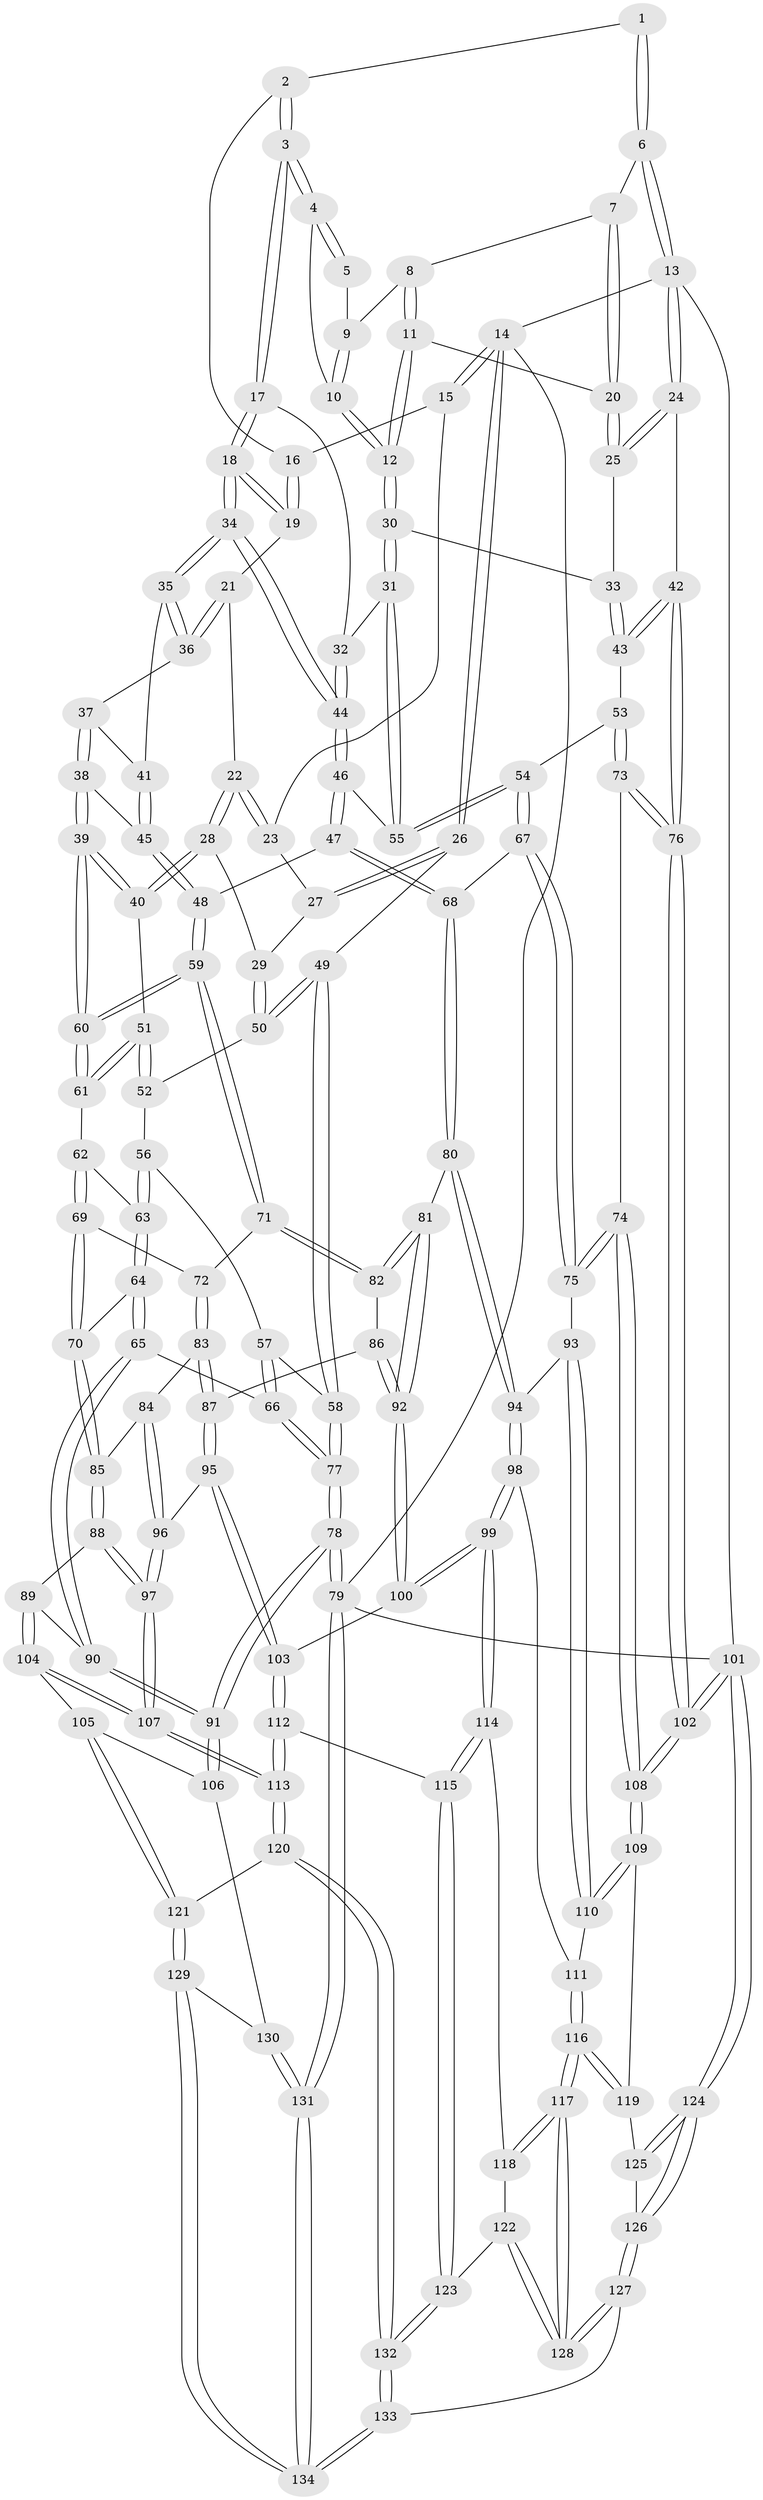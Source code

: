 // coarse degree distribution, {4: 0.4375, 5: 0.3375, 3: 0.1125, 6: 0.1125}
// Generated by graph-tools (version 1.1) at 2025/24/03/03/25 07:24:35]
// undirected, 134 vertices, 332 edges
graph export_dot {
graph [start="1"]
  node [color=gray90,style=filled];
  1 [pos="+0.8588910327564707+0"];
  2 [pos="+0.54524525435972+0"];
  3 [pos="+0.6870962742326432+0.10096420237038163"];
  4 [pos="+0.7548028097557387+0.08703194017610817"];
  5 [pos="+0.8447591135964643+0"];
  6 [pos="+1+0"];
  7 [pos="+0.9522083907038547+0.0500520976739923"];
  8 [pos="+0.8755493525916634+0.016710412244479333"];
  9 [pos="+0.8640218339856992+0"];
  10 [pos="+0.8105819263578742+0.11558077687093665"];
  11 [pos="+0.8948854712338273+0.12038248741590002"];
  12 [pos="+0.8538175442049148+0.14790076260702645"];
  13 [pos="+1+0"];
  14 [pos="+0+0"];
  15 [pos="+0.2822338980688577+0"];
  16 [pos="+0.45161261487564514+0"];
  17 [pos="+0.6456566519646851+0.15556770238325685"];
  18 [pos="+0.6142124157159788+0.18175536561447134"];
  19 [pos="+0.5113154389363664+0.07312901154651091"];
  20 [pos="+0.929004392510163+0.110340423170714"];
  21 [pos="+0.4142789377898577+0.1690425665066837"];
  22 [pos="+0.338820483734216+0.15632036005098596"];
  23 [pos="+0.2735469058883291+0"];
  24 [pos="+1+0.16066705843455048"];
  25 [pos="+1+0.1612443977276868"];
  26 [pos="+0+0.14842548764440938"];
  27 [pos="+0.16043658902247218+0.07932435887777367"];
  28 [pos="+0.30578077662143077+0.20769228854451452"];
  29 [pos="+0.15350623724897894+0.2136476092456162"];
  30 [pos="+0.8503362006971605+0.2193513869541343"];
  31 [pos="+0.842187445633599+0.23287758258205113"];
  32 [pos="+0.8030555468307302+0.22750402492742364"];
  33 [pos="+0.9499303607634806+0.2377777830034123"];
  34 [pos="+0.6139806419072718+0.1825947221485413"];
  35 [pos="+0.613459839523372+0.1828576562899095"];
  36 [pos="+0.4546175895003867+0.20883543871890461"];
  37 [pos="+0.45449380834526215+0.21747208339438567"];
  38 [pos="+0.45132082791195877+0.30532404917067407"];
  39 [pos="+0.38121164981889716+0.32904994979905605"];
  40 [pos="+0.327260040371696+0.29764139429669384"];
  41 [pos="+0.5376605109244517+0.26827848451436775"];
  42 [pos="+1+0.3889471679358277"];
  43 [pos="+1+0.38690243249625283"];
  44 [pos="+0.6490366239020434+0.26312940659542067"];
  45 [pos="+0.4925713077606294+0.32270193980445255"];
  46 [pos="+0.65707094315485+0.3042785222412944"];
  47 [pos="+0.5951730835901521+0.4127580273999154"];
  48 [pos="+0.535936894227416+0.3807639949997196"];
  49 [pos="+0+0.15177555434965626"];
  50 [pos="+0.12263415001600325+0.24358156590863106"];
  51 [pos="+0.2691178382414952+0.3440758389551187"];
  52 [pos="+0.1290111812443756+0.2703835889347143"];
  53 [pos="+0.977888041501175+0.398880413335541"];
  54 [pos="+0.8388863806041952+0.37271157733579124"];
  55 [pos="+0.828259422538187+0.3485757557192868"];
  56 [pos="+0.12375633696034471+0.3167494496827556"];
  57 [pos="+0.07641765098898085+0.3671607598610135"];
  58 [pos="+0+0.21969148198032187"];
  59 [pos="+0.39089610807337305+0.45120681858931033"];
  60 [pos="+0.3863231950323074+0.4363169047534737"];
  61 [pos="+0.2556599812793068+0.38576924331131396"];
  62 [pos="+0.23112659355077514+0.4188284555790974"];
  63 [pos="+0.16543762107169738+0.38931466357885647"];
  64 [pos="+0.10282023799857727+0.46273364027979397"];
  65 [pos="+0.0356389533035404+0.4802220241212388"];
  66 [pos="+0.030209275971153447+0.4778989031994405"];
  67 [pos="+0.7672596273066566+0.4963428795398788"];
  68 [pos="+0.6111852515684286+0.4686208085637931"];
  69 [pos="+0.23500288234453431+0.4535241681276951"];
  70 [pos="+0.21592655018918946+0.4949575506230825"];
  71 [pos="+0.3896077393269353+0.4615515141764333"];
  72 [pos="+0.36493435941436947+0.4762090866378519"];
  73 [pos="+0.9211731646211613+0.5785581769863138"];
  74 [pos="+0.8573887626001645+0.6123576975669367"];
  75 [pos="+0.804324489579005+0.580941940229299"];
  76 [pos="+1+0.6137381286484173"];
  77 [pos="+0+0.4856955555590759"];
  78 [pos="+0+0.7557861680121795"];
  79 [pos="+0+1"];
  80 [pos="+0.580420476330902+0.5128320407016078"];
  81 [pos="+0.5279169044285095+0.5303920567098915"];
  82 [pos="+0.42985451074434866+0.5004503462770814"];
  83 [pos="+0.32200753452943026+0.5512767632026928"];
  84 [pos="+0.23790143064964894+0.5523619651522245"];
  85 [pos="+0.21870454226487224+0.5456792157711164"];
  86 [pos="+0.4119482837367249+0.5603191706247767"];
  87 [pos="+0.3511115206581084+0.6042111123493991"];
  88 [pos="+0.15236587007729288+0.6079165406039475"];
  89 [pos="+0.15209151739712196+0.6079924173365814"];
  90 [pos="+0.08926236144011375+0.553336668091742"];
  91 [pos="+0+0.7501979151071148"];
  92 [pos="+0.4652905187627655+0.6458507450708728"];
  93 [pos="+0.7115567698312344+0.6510595525744433"];
  94 [pos="+0.621717909060939+0.6524459868903769"];
  95 [pos="+0.3541762019907963+0.6510946425033801"];
  96 [pos="+0.3024616354218099+0.6713533898561884"];
  97 [pos="+0.27126956366672217+0.6993244408633902"];
  98 [pos="+0.5726177126174646+0.7238617766110408"];
  99 [pos="+0.48973303411291264+0.7320158342714534"];
  100 [pos="+0.4531981695473368+0.6968835043834604"];
  101 [pos="+1+1"];
  102 [pos="+1+1"];
  103 [pos="+0.44802069900155045+0.6962187834732866"];
  104 [pos="+0.10119831604944578+0.6907816104777497"];
  105 [pos="+0.005989458865089928+0.7349651437970691"];
  106 [pos="+0+0.7508101467814018"];
  107 [pos="+0.24846111559039058+0.8027655734095789"];
  108 [pos="+0.9066455689611127+0.8141041914181816"];
  109 [pos="+0.7760820970113683+0.7991348025373552"];
  110 [pos="+0.7265062490160541+0.7390615040469763"];
  111 [pos="+0.6023303938189247+0.7560781779767318"];
  112 [pos="+0.2607260383893975+0.8328453842524718"];
  113 [pos="+0.25548143470451534+0.8336117299619566"];
  114 [pos="+0.47340616884825737+0.8000141568065342"];
  115 [pos="+0.4352711652350641+0.8541088299912122"];
  116 [pos="+0.6469647146251967+0.8547291588631303"];
  117 [pos="+0.618072445930813+0.8933660544503833"];
  118 [pos="+0.5406212991745697+0.8558388233356801"];
  119 [pos="+0.6709082780262681+0.8528336297687933"];
  120 [pos="+0.2317204361773806+0.8769990802456191"];
  121 [pos="+0.2255354669945924+0.8822674959156553"];
  122 [pos="+0.4986176369786613+0.9246117649444715"];
  123 [pos="+0.4502005866182048+0.9313562690301251"];
  124 [pos="+1+1"];
  125 [pos="+0.6985700200796624+0.8844752184434262"];
  126 [pos="+0.746133973356197+1"];
  127 [pos="+0.6660480571096973+1"];
  128 [pos="+0.6091791651849335+0.9276915632015647"];
  129 [pos="+0.20176165386577566+0.9156760281578182"];
  130 [pos="+0.0635483947285701+0.8645392088777082"];
  131 [pos="+0+1"];
  132 [pos="+0.4246925697222395+1"];
  133 [pos="+0.45183537322758704+1"];
  134 [pos="+0.05039100274157688+1"];
  1 -- 2;
  1 -- 6;
  1 -- 6;
  2 -- 3;
  2 -- 3;
  2 -- 16;
  3 -- 4;
  3 -- 4;
  3 -- 17;
  3 -- 17;
  4 -- 5;
  4 -- 5;
  4 -- 10;
  5 -- 9;
  6 -- 7;
  6 -- 13;
  6 -- 13;
  7 -- 8;
  7 -- 20;
  7 -- 20;
  8 -- 9;
  8 -- 11;
  8 -- 11;
  9 -- 10;
  9 -- 10;
  10 -- 12;
  10 -- 12;
  11 -- 12;
  11 -- 12;
  11 -- 20;
  12 -- 30;
  12 -- 30;
  13 -- 14;
  13 -- 24;
  13 -- 24;
  13 -- 101;
  14 -- 15;
  14 -- 15;
  14 -- 26;
  14 -- 26;
  14 -- 79;
  15 -- 16;
  15 -- 23;
  16 -- 19;
  16 -- 19;
  17 -- 18;
  17 -- 18;
  17 -- 32;
  18 -- 19;
  18 -- 19;
  18 -- 34;
  18 -- 34;
  19 -- 21;
  20 -- 25;
  20 -- 25;
  21 -- 22;
  21 -- 36;
  21 -- 36;
  22 -- 23;
  22 -- 23;
  22 -- 28;
  22 -- 28;
  23 -- 27;
  24 -- 25;
  24 -- 25;
  24 -- 42;
  25 -- 33;
  26 -- 27;
  26 -- 27;
  26 -- 49;
  27 -- 29;
  28 -- 29;
  28 -- 40;
  28 -- 40;
  29 -- 50;
  29 -- 50;
  30 -- 31;
  30 -- 31;
  30 -- 33;
  31 -- 32;
  31 -- 55;
  31 -- 55;
  32 -- 44;
  32 -- 44;
  33 -- 43;
  33 -- 43;
  34 -- 35;
  34 -- 35;
  34 -- 44;
  34 -- 44;
  35 -- 36;
  35 -- 36;
  35 -- 41;
  36 -- 37;
  37 -- 38;
  37 -- 38;
  37 -- 41;
  38 -- 39;
  38 -- 39;
  38 -- 45;
  39 -- 40;
  39 -- 40;
  39 -- 60;
  39 -- 60;
  40 -- 51;
  41 -- 45;
  41 -- 45;
  42 -- 43;
  42 -- 43;
  42 -- 76;
  42 -- 76;
  43 -- 53;
  44 -- 46;
  44 -- 46;
  45 -- 48;
  45 -- 48;
  46 -- 47;
  46 -- 47;
  46 -- 55;
  47 -- 48;
  47 -- 68;
  47 -- 68;
  48 -- 59;
  48 -- 59;
  49 -- 50;
  49 -- 50;
  49 -- 58;
  49 -- 58;
  50 -- 52;
  51 -- 52;
  51 -- 52;
  51 -- 61;
  51 -- 61;
  52 -- 56;
  53 -- 54;
  53 -- 73;
  53 -- 73;
  54 -- 55;
  54 -- 55;
  54 -- 67;
  54 -- 67;
  56 -- 57;
  56 -- 63;
  56 -- 63;
  57 -- 58;
  57 -- 66;
  57 -- 66;
  58 -- 77;
  58 -- 77;
  59 -- 60;
  59 -- 60;
  59 -- 71;
  59 -- 71;
  60 -- 61;
  60 -- 61;
  61 -- 62;
  62 -- 63;
  62 -- 69;
  62 -- 69;
  63 -- 64;
  63 -- 64;
  64 -- 65;
  64 -- 65;
  64 -- 70;
  65 -- 66;
  65 -- 90;
  65 -- 90;
  66 -- 77;
  66 -- 77;
  67 -- 68;
  67 -- 75;
  67 -- 75;
  68 -- 80;
  68 -- 80;
  69 -- 70;
  69 -- 70;
  69 -- 72;
  70 -- 85;
  70 -- 85;
  71 -- 72;
  71 -- 82;
  71 -- 82;
  72 -- 83;
  72 -- 83;
  73 -- 74;
  73 -- 76;
  73 -- 76;
  74 -- 75;
  74 -- 75;
  74 -- 108;
  74 -- 108;
  75 -- 93;
  76 -- 102;
  76 -- 102;
  77 -- 78;
  77 -- 78;
  78 -- 79;
  78 -- 79;
  78 -- 91;
  78 -- 91;
  79 -- 131;
  79 -- 131;
  79 -- 101;
  80 -- 81;
  80 -- 94;
  80 -- 94;
  81 -- 82;
  81 -- 82;
  81 -- 92;
  81 -- 92;
  82 -- 86;
  83 -- 84;
  83 -- 87;
  83 -- 87;
  84 -- 85;
  84 -- 96;
  84 -- 96;
  85 -- 88;
  85 -- 88;
  86 -- 87;
  86 -- 92;
  86 -- 92;
  87 -- 95;
  87 -- 95;
  88 -- 89;
  88 -- 97;
  88 -- 97;
  89 -- 90;
  89 -- 104;
  89 -- 104;
  90 -- 91;
  90 -- 91;
  91 -- 106;
  91 -- 106;
  92 -- 100;
  92 -- 100;
  93 -- 94;
  93 -- 110;
  93 -- 110;
  94 -- 98;
  94 -- 98;
  95 -- 96;
  95 -- 103;
  95 -- 103;
  96 -- 97;
  96 -- 97;
  97 -- 107;
  97 -- 107;
  98 -- 99;
  98 -- 99;
  98 -- 111;
  99 -- 100;
  99 -- 100;
  99 -- 114;
  99 -- 114;
  100 -- 103;
  101 -- 102;
  101 -- 102;
  101 -- 124;
  101 -- 124;
  102 -- 108;
  102 -- 108;
  103 -- 112;
  103 -- 112;
  104 -- 105;
  104 -- 107;
  104 -- 107;
  105 -- 106;
  105 -- 121;
  105 -- 121;
  106 -- 130;
  107 -- 113;
  107 -- 113;
  108 -- 109;
  108 -- 109;
  109 -- 110;
  109 -- 110;
  109 -- 119;
  110 -- 111;
  111 -- 116;
  111 -- 116;
  112 -- 113;
  112 -- 113;
  112 -- 115;
  113 -- 120;
  113 -- 120;
  114 -- 115;
  114 -- 115;
  114 -- 118;
  115 -- 123;
  115 -- 123;
  116 -- 117;
  116 -- 117;
  116 -- 119;
  116 -- 119;
  117 -- 118;
  117 -- 118;
  117 -- 128;
  117 -- 128;
  118 -- 122;
  119 -- 125;
  120 -- 121;
  120 -- 132;
  120 -- 132;
  121 -- 129;
  121 -- 129;
  122 -- 123;
  122 -- 128;
  122 -- 128;
  123 -- 132;
  123 -- 132;
  124 -- 125;
  124 -- 125;
  124 -- 126;
  124 -- 126;
  125 -- 126;
  126 -- 127;
  126 -- 127;
  127 -- 128;
  127 -- 128;
  127 -- 133;
  129 -- 130;
  129 -- 134;
  129 -- 134;
  130 -- 131;
  130 -- 131;
  131 -- 134;
  131 -- 134;
  132 -- 133;
  132 -- 133;
  133 -- 134;
  133 -- 134;
}

